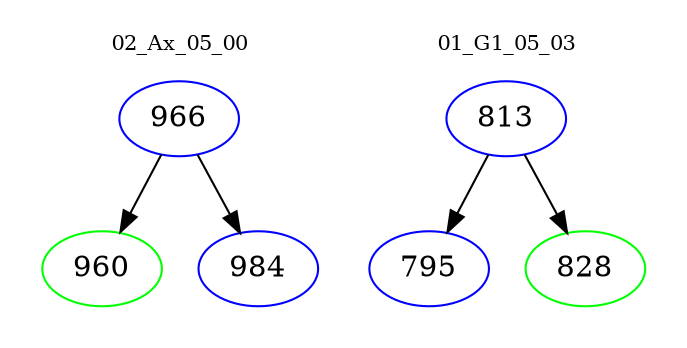 digraph{
subgraph cluster_0 {
color = white
label = "02_Ax_05_00";
fontsize=10;
T0_966 [label="966", color="blue"]
T0_966 -> T0_960 [color="black"]
T0_960 [label="960", color="green"]
T0_966 -> T0_984 [color="black"]
T0_984 [label="984", color="blue"]
}
subgraph cluster_1 {
color = white
label = "01_G1_05_03";
fontsize=10;
T1_813 [label="813", color="blue"]
T1_813 -> T1_795 [color="black"]
T1_795 [label="795", color="blue"]
T1_813 -> T1_828 [color="black"]
T1_828 [label="828", color="green"]
}
}
